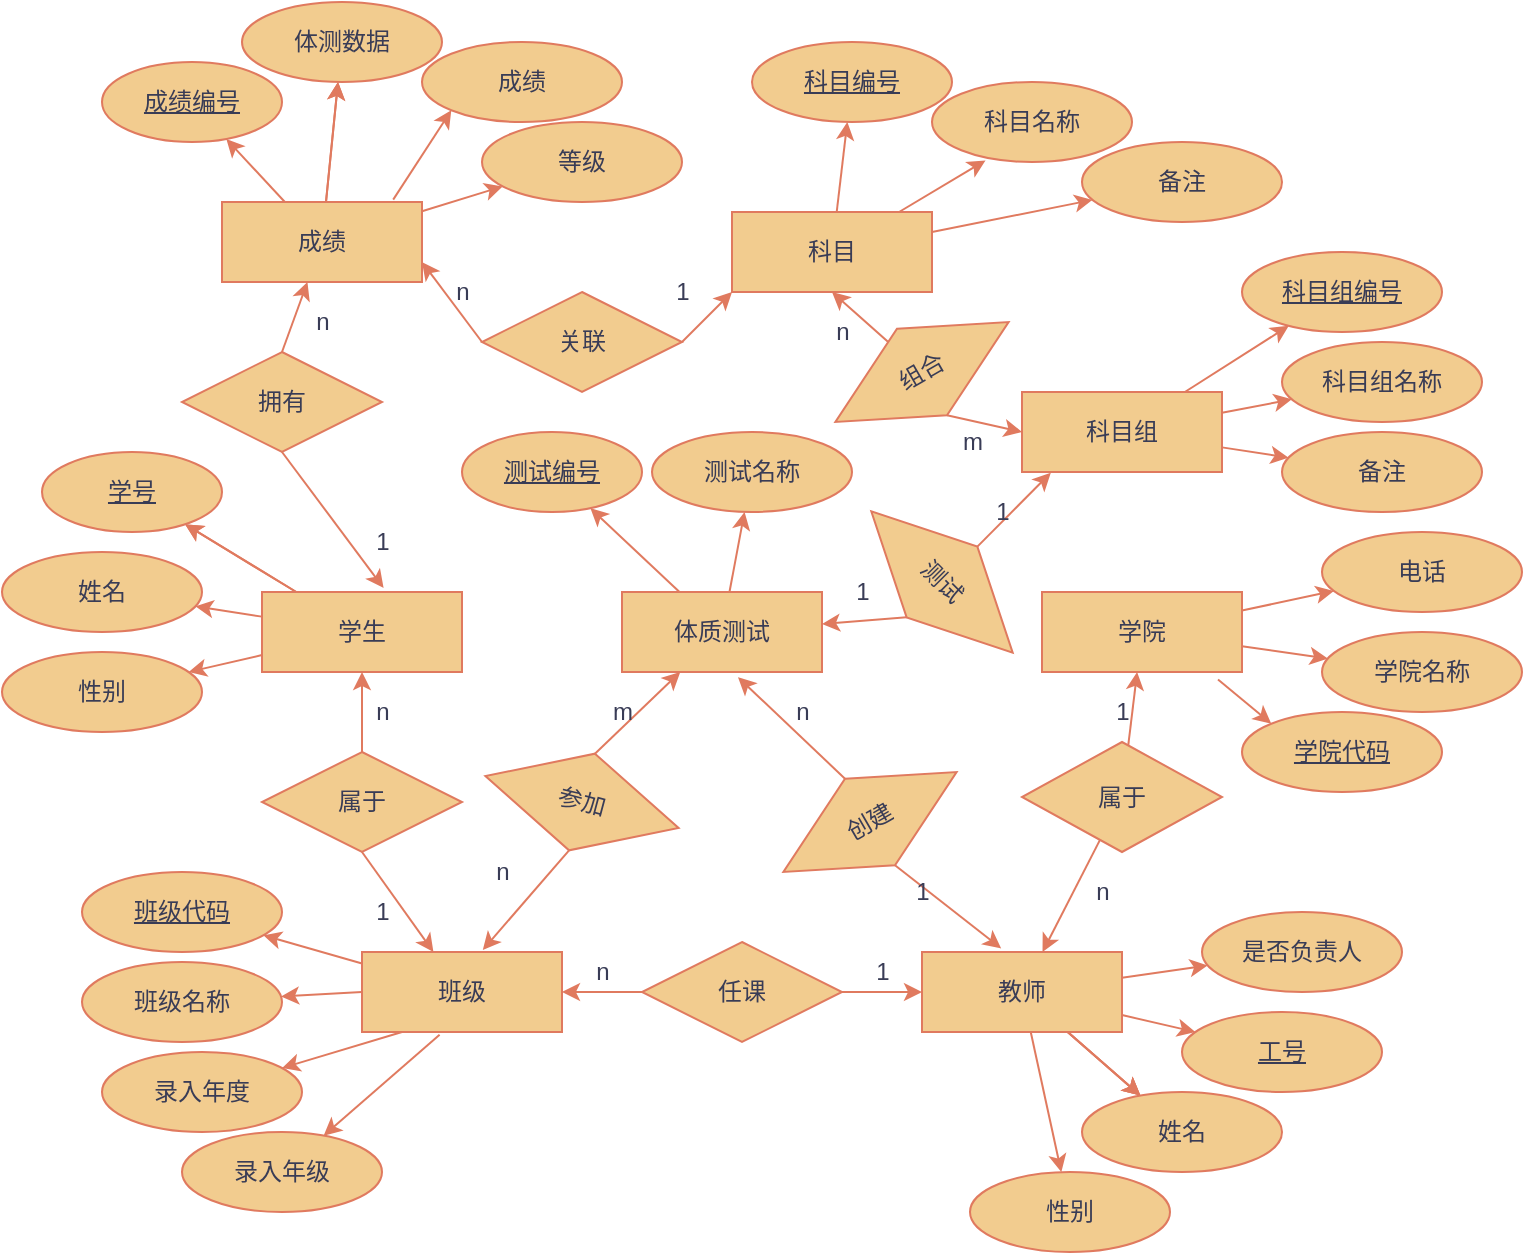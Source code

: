 <mxfile version="15.4.0" type="device"><diagram id="tkSXatRShhsylW9dsIgd" name="第 1 页"><mxGraphModel dx="1024" dy="1761" grid="1" gridSize="10" guides="1" tooltips="1" connect="1" arrows="1" fold="1" page="1" pageScale="1" pageWidth="827" pageHeight="1169" math="0" shadow="0"><root><mxCell id="0"/><mxCell id="1" parent="0"/><mxCell id="rq9ABZKe3ODY3p_44Lrd-82" value="" style="rounded=1;sketch=0;orthogonalLoop=1;jettySize=auto;html=1;fontColor=#393C56;strokeColor=#E07A5F;fillColor=#F2CC8F;" edge="1" parent="1" source="rq9ABZKe3ODY3p_44Lrd-80" target="rq9ABZKe3ODY3p_44Lrd-81"><mxGeometry relative="1" as="geometry"/></mxCell><mxCell id="rq9ABZKe3ODY3p_44Lrd-83" value="" style="edgeStyle=none;rounded=1;sketch=0;orthogonalLoop=1;jettySize=auto;html=1;fontColor=#393C56;strokeColor=#E07A5F;fillColor=#F2CC8F;" edge="1" parent="1" source="rq9ABZKe3ODY3p_44Lrd-80" target="rq9ABZKe3ODY3p_44Lrd-81"><mxGeometry relative="1" as="geometry"/></mxCell><mxCell id="rq9ABZKe3ODY3p_44Lrd-85" value="" style="edgeStyle=none;rounded=1;sketch=0;orthogonalLoop=1;jettySize=auto;html=1;fontColor=#393C56;strokeColor=#E07A5F;fillColor=#F2CC8F;" edge="1" parent="1" source="rq9ABZKe3ODY3p_44Lrd-80" target="rq9ABZKe3ODY3p_44Lrd-84"><mxGeometry relative="1" as="geometry"/></mxCell><mxCell id="rq9ABZKe3ODY3p_44Lrd-91" value="" style="edgeStyle=none;rounded=1;sketch=0;orthogonalLoop=1;jettySize=auto;html=1;fontColor=#393C56;strokeColor=#E07A5F;fillColor=#F2CC8F;" edge="1" parent="1" source="rq9ABZKe3ODY3p_44Lrd-80" target="rq9ABZKe3ODY3p_44Lrd-86"><mxGeometry relative="1" as="geometry"/></mxCell><mxCell id="rq9ABZKe3ODY3p_44Lrd-80" value="学生" style="whiteSpace=wrap;html=1;align=center;rounded=0;sketch=0;fontColor=#393C56;strokeColor=#E07A5F;fillColor=#F2CC8F;" vertex="1" parent="1"><mxGeometry x="160" y="150" width="100" height="40" as="geometry"/></mxCell><mxCell id="rq9ABZKe3ODY3p_44Lrd-81" value="学号" style="ellipse;whiteSpace=wrap;html=1;align=center;fontStyle=4;rounded=0;sketch=0;fontColor=#393C56;strokeColor=#E07A5F;fillColor=#F2CC8F;" vertex="1" parent="1"><mxGeometry x="50" y="80" width="90" height="40" as="geometry"/></mxCell><mxCell id="rq9ABZKe3ODY3p_44Lrd-84" value="姓名" style="ellipse;whiteSpace=wrap;html=1;align=center;rounded=0;sketch=0;fontColor=#393C56;strokeColor=#E07A5F;fillColor=#F2CC8F;" vertex="1" parent="1"><mxGeometry x="30" y="130" width="100" height="40" as="geometry"/></mxCell><mxCell id="rq9ABZKe3ODY3p_44Lrd-86" value="性别" style="ellipse;whiteSpace=wrap;html=1;align=center;rounded=0;sketch=0;fontColor=#393C56;strokeColor=#E07A5F;fillColor=#F2CC8F;" vertex="1" parent="1"><mxGeometry x="30" y="180" width="100" height="40" as="geometry"/></mxCell><mxCell id="rq9ABZKe3ODY3p_44Lrd-88" value="班级名称" style="ellipse;whiteSpace=wrap;html=1;align=center;rounded=0;sketch=0;fontColor=#393C56;strokeColor=#E07A5F;fillColor=#F2CC8F;" vertex="1" parent="1"><mxGeometry x="70" y="335" width="100" height="40" as="geometry"/></mxCell><mxCell id="rq9ABZKe3ODY3p_44Lrd-89" value="姓名" style="ellipse;whiteSpace=wrap;html=1;align=center;rounded=0;sketch=0;fontColor=#393C56;strokeColor=#E07A5F;fillColor=#F2CC8F;" vertex="1" parent="1"><mxGeometry x="570" y="400" width="100" height="40" as="geometry"/></mxCell><mxCell id="rq9ABZKe3ODY3p_44Lrd-90" value="&lt;u&gt;班级代码&lt;/u&gt;" style="ellipse;whiteSpace=wrap;html=1;align=center;rounded=0;sketch=0;fontColor=#393C56;strokeColor=#E07A5F;fillColor=#F2CC8F;" vertex="1" parent="1"><mxGeometry x="70" y="290" width="100" height="40" as="geometry"/></mxCell><mxCell id="rq9ABZKe3ODY3p_44Lrd-98" value="" style="edgeStyle=none;rounded=1;sketch=0;orthogonalLoop=1;jettySize=auto;html=1;fontColor=#393C56;endArrow=classic;endFill=1;strokeColor=#E07A5F;fillColor=#F2CC8F;" edge="1" parent="1" source="rq9ABZKe3ODY3p_44Lrd-92" target="rq9ABZKe3ODY3p_44Lrd-90"><mxGeometry relative="1" as="geometry"/></mxCell><mxCell id="rq9ABZKe3ODY3p_44Lrd-92" value="班级" style="whiteSpace=wrap;html=1;align=center;rounded=0;sketch=0;fontColor=#393C56;strokeColor=#E07A5F;fillColor=#F2CC8F;" vertex="1" parent="1"><mxGeometry x="210" y="330" width="100" height="40" as="geometry"/></mxCell><mxCell id="rq9ABZKe3ODY3p_44Lrd-94" value="" style="edgeStyle=none;rounded=1;sketch=0;orthogonalLoop=1;jettySize=auto;html=1;fontColor=#393C56;strokeColor=#E07A5F;fillColor=#F2CC8F;endArrow=classic;endFill=1;" edge="1" parent="1" source="rq9ABZKe3ODY3p_44Lrd-93" target="rq9ABZKe3ODY3p_44Lrd-80"><mxGeometry relative="1" as="geometry"/></mxCell><mxCell id="rq9ABZKe3ODY3p_44Lrd-95" value="" style="edgeStyle=none;rounded=1;sketch=0;orthogonalLoop=1;jettySize=auto;html=1;fontColor=#393C56;endArrow=classic;endFill=1;strokeColor=#E07A5F;fillColor=#F2CC8F;" edge="1" parent="1" target="rq9ABZKe3ODY3p_44Lrd-92"><mxGeometry relative="1" as="geometry"><mxPoint x="210" y="280" as="sourcePoint"/></mxGeometry></mxCell><mxCell id="rq9ABZKe3ODY3p_44Lrd-93" value="属于" style="shape=rhombus;perimeter=rhombusPerimeter;whiteSpace=wrap;html=1;align=center;rounded=0;sketch=0;fontColor=#393C56;strokeColor=#E07A5F;fillColor=#F2CC8F;" vertex="1" parent="1"><mxGeometry x="160" y="230" width="100" height="50" as="geometry"/></mxCell><mxCell id="rq9ABZKe3ODY3p_44Lrd-96" value="1" style="text;html=1;align=center;verticalAlign=middle;resizable=0;points=[];autosize=1;strokeColor=none;fillColor=none;fontColor=#393C56;" vertex="1" parent="1"><mxGeometry x="210" y="300" width="20" height="20" as="geometry"/></mxCell><mxCell id="rq9ABZKe3ODY3p_44Lrd-97" value="n" style="text;html=1;align=center;verticalAlign=middle;resizable=0;points=[];autosize=1;strokeColor=none;fillColor=none;fontColor=#393C56;" vertex="1" parent="1"><mxGeometry x="210" y="200" width="20" height="20" as="geometry"/></mxCell><mxCell id="rq9ABZKe3ODY3p_44Lrd-99" value="" style="edgeStyle=none;rounded=1;sketch=0;orthogonalLoop=1;jettySize=auto;html=1;fontColor=#393C56;endArrow=classic;endFill=1;strokeColor=#E07A5F;fillColor=#F2CC8F;exitX=0;exitY=0.5;exitDx=0;exitDy=0;" edge="1" parent="1" source="rq9ABZKe3ODY3p_44Lrd-92" target="rq9ABZKe3ODY3p_44Lrd-88"><mxGeometry relative="1" as="geometry"><mxPoint x="220" y="360" as="sourcePoint"/><mxPoint x="190" y="360" as="targetPoint"/></mxGeometry></mxCell><mxCell id="rq9ABZKe3ODY3p_44Lrd-100" value="录入年度" style="ellipse;whiteSpace=wrap;html=1;align=center;rounded=0;sketch=0;fontColor=#393C56;strokeColor=#E07A5F;fillColor=#F2CC8F;" vertex="1" parent="1"><mxGeometry x="80" y="380" width="100" height="40" as="geometry"/></mxCell><mxCell id="rq9ABZKe3ODY3p_44Lrd-101" value="" style="edgeStyle=none;rounded=1;sketch=0;orthogonalLoop=1;jettySize=auto;html=1;fontColor=#393C56;endArrow=classic;endFill=1;strokeColor=#E07A5F;fillColor=#F2CC8F;" edge="1" parent="1" target="rq9ABZKe3ODY3p_44Lrd-100"><mxGeometry relative="1" as="geometry"><mxPoint x="230" y="370" as="sourcePoint"/><mxPoint x="185.355" y="395.858" as="targetPoint"/></mxGeometry></mxCell><mxCell id="rq9ABZKe3ODY3p_44Lrd-102" value="" style="edgeStyle=none;rounded=1;sketch=0;orthogonalLoop=1;jettySize=auto;html=1;fontColor=#393C56;endArrow=classic;endFill=1;strokeColor=#E07A5F;fillColor=#F2CC8F;exitX=0.388;exitY=1.035;exitDx=0;exitDy=0;exitPerimeter=0;" edge="1" parent="1" source="rq9ABZKe3ODY3p_44Lrd-92" target="rq9ABZKe3ODY3p_44Lrd-103"><mxGeometry relative="1" as="geometry"><mxPoint x="230" y="390" as="sourcePoint"/><mxPoint x="195.355" y="405.858" as="targetPoint"/></mxGeometry></mxCell><mxCell id="rq9ABZKe3ODY3p_44Lrd-103" value="录入年级" style="ellipse;whiteSpace=wrap;html=1;align=center;rounded=0;sketch=0;fontColor=#393C56;strokeColor=#E07A5F;fillColor=#F2CC8F;" vertex="1" parent="1"><mxGeometry x="120" y="420" width="100" height="40" as="geometry"/></mxCell><mxCell id="rq9ABZKe3ODY3p_44Lrd-111" value="" style="edgeStyle=none;rounded=1;sketch=0;orthogonalLoop=1;jettySize=auto;html=1;fontColor=#393C56;endArrow=classic;endFill=1;strokeColor=#E07A5F;fillColor=#F2CC8F;" edge="1" parent="1" source="rq9ABZKe3ODY3p_44Lrd-104" target="rq9ABZKe3ODY3p_44Lrd-89"><mxGeometry relative="1" as="geometry"/></mxCell><mxCell id="rq9ABZKe3ODY3p_44Lrd-113" value="" style="edgeStyle=none;rounded=1;sketch=0;orthogonalLoop=1;jettySize=auto;html=1;fontColor=#393C56;endArrow=classic;endFill=1;strokeColor=#E07A5F;fillColor=#F2CC8F;" edge="1" parent="1" source="rq9ABZKe3ODY3p_44Lrd-104" target="rq9ABZKe3ODY3p_44Lrd-112"><mxGeometry relative="1" as="geometry"/></mxCell><mxCell id="rq9ABZKe3ODY3p_44Lrd-114" value="" style="edgeStyle=none;rounded=1;sketch=0;orthogonalLoop=1;jettySize=auto;html=1;fontColor=#393C56;endArrow=classic;endFill=1;strokeColor=#E07A5F;fillColor=#F2CC8F;" edge="1" parent="1" source="rq9ABZKe3ODY3p_44Lrd-104" target="rq9ABZKe3ODY3p_44Lrd-89"><mxGeometry relative="1" as="geometry"/></mxCell><mxCell id="rq9ABZKe3ODY3p_44Lrd-115" value="" style="edgeStyle=none;rounded=1;sketch=0;orthogonalLoop=1;jettySize=auto;html=1;fontColor=#393C56;endArrow=classic;endFill=1;strokeColor=#E07A5F;fillColor=#F2CC8F;" edge="1" parent="1" source="rq9ABZKe3ODY3p_44Lrd-104" target="rq9ABZKe3ODY3p_44Lrd-89"><mxGeometry relative="1" as="geometry"/></mxCell><mxCell id="rq9ABZKe3ODY3p_44Lrd-119" value="" style="edgeStyle=none;rounded=1;sketch=0;orthogonalLoop=1;jettySize=auto;html=1;fontColor=#393C56;endArrow=classic;endFill=1;strokeColor=#E07A5F;fillColor=#F2CC8F;" edge="1" parent="1" source="rq9ABZKe3ODY3p_44Lrd-104" target="rq9ABZKe3ODY3p_44Lrd-118"><mxGeometry relative="1" as="geometry"/></mxCell><mxCell id="rq9ABZKe3ODY3p_44Lrd-203" value="" style="edgeStyle=none;rounded=1;sketch=0;orthogonalLoop=1;jettySize=auto;html=1;fontColor=#393C56;endArrow=classic;endFill=1;strokeColor=#E07A5F;fillColor=#F2CC8F;" edge="1" parent="1" source="rq9ABZKe3ODY3p_44Lrd-104" target="rq9ABZKe3ODY3p_44Lrd-202"><mxGeometry relative="1" as="geometry"/></mxCell><mxCell id="rq9ABZKe3ODY3p_44Lrd-104" value="教师" style="whiteSpace=wrap;html=1;align=center;rounded=0;sketch=0;fontColor=#393C56;strokeColor=#E07A5F;fillColor=#F2CC8F;" vertex="1" parent="1"><mxGeometry x="490" y="330" width="100" height="40" as="geometry"/></mxCell><mxCell id="rq9ABZKe3ODY3p_44Lrd-107" value="" style="edgeStyle=none;rounded=1;sketch=0;orthogonalLoop=1;jettySize=auto;html=1;fontColor=#393C56;endArrow=classic;endFill=1;strokeColor=#E07A5F;fillColor=#F2CC8F;entryX=1;entryY=0.5;entryDx=0;entryDy=0;" edge="1" parent="1" source="rq9ABZKe3ODY3p_44Lrd-105" target="rq9ABZKe3ODY3p_44Lrd-92"><mxGeometry relative="1" as="geometry"/></mxCell><mxCell id="rq9ABZKe3ODY3p_44Lrd-108" value="" style="edgeStyle=none;rounded=1;sketch=0;orthogonalLoop=1;jettySize=auto;html=1;fontColor=#393C56;endArrow=classic;endFill=1;strokeColor=#E07A5F;fillColor=#F2CC8F;" edge="1" parent="1" source="rq9ABZKe3ODY3p_44Lrd-105" target="rq9ABZKe3ODY3p_44Lrd-104"><mxGeometry relative="1" as="geometry"/></mxCell><mxCell id="rq9ABZKe3ODY3p_44Lrd-105" value="任课" style="shape=rhombus;perimeter=rhombusPerimeter;whiteSpace=wrap;html=1;align=center;rounded=0;sketch=0;fontColor=#393C56;strokeColor=#E07A5F;fillColor=#F2CC8F;" vertex="1" parent="1"><mxGeometry x="350" y="325" width="100" height="50" as="geometry"/></mxCell><mxCell id="rq9ABZKe3ODY3p_44Lrd-109" value="1" style="text;html=1;align=center;verticalAlign=middle;resizable=0;points=[];autosize=1;strokeColor=none;fillColor=none;fontColor=#393C56;" vertex="1" parent="1"><mxGeometry x="460" y="330" width="20" height="20" as="geometry"/></mxCell><mxCell id="rq9ABZKe3ODY3p_44Lrd-110" value="n" style="text;html=1;align=center;verticalAlign=middle;resizable=0;points=[];autosize=1;strokeColor=none;fillColor=none;fontColor=#393C56;" vertex="1" parent="1"><mxGeometry x="320" y="330" width="20" height="20" as="geometry"/></mxCell><mxCell id="rq9ABZKe3ODY3p_44Lrd-112" value="&lt;u&gt;工号&lt;/u&gt;" style="ellipse;whiteSpace=wrap;html=1;align=center;rounded=0;sketch=0;fontColor=#393C56;strokeColor=#E07A5F;fillColor=#F2CC8F;" vertex="1" parent="1"><mxGeometry x="620" y="360" width="100" height="40" as="geometry"/></mxCell><mxCell id="rq9ABZKe3ODY3p_44Lrd-123" value="" style="edgeStyle=none;rounded=1;sketch=0;orthogonalLoop=1;jettySize=auto;html=1;fontColor=#393C56;endArrow=classic;endFill=1;strokeColor=#E07A5F;fillColor=#F2CC8F;" edge="1" parent="1" source="rq9ABZKe3ODY3p_44Lrd-116" target="rq9ABZKe3ODY3p_44Lrd-122"><mxGeometry relative="1" as="geometry"/></mxCell><mxCell id="rq9ABZKe3ODY3p_44Lrd-126" value="" style="edgeStyle=none;rounded=1;sketch=0;orthogonalLoop=1;jettySize=auto;html=1;fontColor=#393C56;endArrow=classic;endFill=1;strokeColor=#E07A5F;fillColor=#F2CC8F;" edge="1" parent="1" source="rq9ABZKe3ODY3p_44Lrd-116" target="rq9ABZKe3ODY3p_44Lrd-125"><mxGeometry relative="1" as="geometry"/></mxCell><mxCell id="rq9ABZKe3ODY3p_44Lrd-116" value="学院" style="whiteSpace=wrap;html=1;align=center;rounded=0;sketch=0;fontColor=#393C56;strokeColor=#E07A5F;fillColor=#F2CC8F;" vertex="1" parent="1"><mxGeometry x="550" y="150" width="100" height="40" as="geometry"/></mxCell><mxCell id="rq9ABZKe3ODY3p_44Lrd-117" value="&lt;u&gt;学院代码&lt;/u&gt;" style="ellipse;whiteSpace=wrap;html=1;align=center;rounded=0;sketch=0;fontColor=#393C56;strokeColor=#E07A5F;fillColor=#F2CC8F;" vertex="1" parent="1"><mxGeometry x="650" y="210" width="100" height="40" as="geometry"/></mxCell><mxCell id="rq9ABZKe3ODY3p_44Lrd-118" value="性别" style="ellipse;whiteSpace=wrap;html=1;align=center;rounded=0;sketch=0;fontColor=#393C56;strokeColor=#E07A5F;fillColor=#F2CC8F;" vertex="1" parent="1"><mxGeometry x="514" y="440" width="100" height="40" as="geometry"/></mxCell><mxCell id="rq9ABZKe3ODY3p_44Lrd-122" value="学院名称" style="ellipse;whiteSpace=wrap;html=1;align=center;rounded=0;sketch=0;fontColor=#393C56;strokeColor=#E07A5F;fillColor=#F2CC8F;" vertex="1" parent="1"><mxGeometry x="690" y="170" width="100" height="40" as="geometry"/></mxCell><mxCell id="rq9ABZKe3ODY3p_44Lrd-124" value="" style="edgeStyle=none;rounded=1;sketch=0;orthogonalLoop=1;jettySize=auto;html=1;fontColor=#393C56;endArrow=classic;endFill=1;strokeColor=#E07A5F;fillColor=#F2CC8F;entryX=0;entryY=0;entryDx=0;entryDy=0;exitX=0.88;exitY=1.095;exitDx=0;exitDy=0;exitPerimeter=0;" edge="1" parent="1" source="rq9ABZKe3ODY3p_44Lrd-116" target="rq9ABZKe3ODY3p_44Lrd-117"><mxGeometry relative="1" as="geometry"><mxPoint x="660" y="187.143" as="sourcePoint"/><mxPoint x="702.913" y="193.273" as="targetPoint"/></mxGeometry></mxCell><mxCell id="rq9ABZKe3ODY3p_44Lrd-125" value="电话" style="ellipse;whiteSpace=wrap;html=1;align=center;rounded=0;sketch=0;fontColor=#393C56;strokeColor=#E07A5F;fillColor=#F2CC8F;" vertex="1" parent="1"><mxGeometry x="690" y="120" width="100" height="40" as="geometry"/></mxCell><mxCell id="rq9ABZKe3ODY3p_44Lrd-130" value="" style="edgeStyle=none;rounded=1;sketch=0;orthogonalLoop=1;jettySize=auto;html=1;fontColor=#393C56;endArrow=classic;endFill=1;strokeColor=#E07A5F;fillColor=#F2CC8F;" edge="1" parent="1" source="rq9ABZKe3ODY3p_44Lrd-127" target="rq9ABZKe3ODY3p_44Lrd-104"><mxGeometry relative="1" as="geometry"/></mxCell><mxCell id="rq9ABZKe3ODY3p_44Lrd-131" value="" style="edgeStyle=none;rounded=1;sketch=0;orthogonalLoop=1;jettySize=auto;html=1;fontColor=#393C56;endArrow=classic;endFill=1;strokeColor=#E07A5F;fillColor=#F2CC8F;" edge="1" parent="1" source="rq9ABZKe3ODY3p_44Lrd-127" target="rq9ABZKe3ODY3p_44Lrd-116"><mxGeometry relative="1" as="geometry"/></mxCell><mxCell id="rq9ABZKe3ODY3p_44Lrd-127" value="属于" style="shape=rhombus;perimeter=rhombusPerimeter;whiteSpace=wrap;html=1;align=center;rounded=0;sketch=0;fontColor=#393C56;strokeColor=#E07A5F;fillColor=#F2CC8F;" vertex="1" parent="1"><mxGeometry x="540" y="225" width="100" height="55" as="geometry"/></mxCell><mxCell id="rq9ABZKe3ODY3p_44Lrd-132" value="n" style="text;html=1;align=center;verticalAlign=middle;resizable=0;points=[];autosize=1;strokeColor=none;fillColor=none;fontColor=#393C56;" vertex="1" parent="1"><mxGeometry x="570" y="290" width="20" height="20" as="geometry"/></mxCell><mxCell id="rq9ABZKe3ODY3p_44Lrd-133" value="1" style="text;html=1;align=center;verticalAlign=middle;resizable=0;points=[];autosize=1;strokeColor=none;fillColor=none;fontColor=#393C56;" vertex="1" parent="1"><mxGeometry x="580" y="200" width="20" height="20" as="geometry"/></mxCell><mxCell id="rq9ABZKe3ODY3p_44Lrd-141" value="" style="edgeStyle=none;rounded=1;sketch=0;orthogonalLoop=1;jettySize=auto;html=1;fontColor=#393C56;endArrow=classic;endFill=1;strokeColor=#E07A5F;fillColor=#F2CC8F;" edge="1" parent="1" source="rq9ABZKe3ODY3p_44Lrd-134" target="rq9ABZKe3ODY3p_44Lrd-140"><mxGeometry relative="1" as="geometry"/></mxCell><mxCell id="rq9ABZKe3ODY3p_44Lrd-145" value="" style="edgeStyle=none;rounded=1;sketch=0;orthogonalLoop=1;jettySize=auto;html=1;fontColor=#393C56;endArrow=classic;endFill=1;strokeColor=#E07A5F;fillColor=#F2CC8F;" edge="1" parent="1" source="rq9ABZKe3ODY3p_44Lrd-134" target="rq9ABZKe3ODY3p_44Lrd-146"><mxGeometry relative="1" as="geometry"><mxPoint x="400" y="50" as="targetPoint"/></mxGeometry></mxCell><mxCell id="rq9ABZKe3ODY3p_44Lrd-134" value="体质测试" style="whiteSpace=wrap;html=1;align=center;rounded=0;sketch=0;fontColor=#393C56;strokeColor=#E07A5F;fillColor=#F2CC8F;" vertex="1" parent="1"><mxGeometry x="340" y="150" width="100" height="40" as="geometry"/></mxCell><mxCell id="rq9ABZKe3ODY3p_44Lrd-136" value="" style="edgeStyle=none;rounded=1;sketch=0;orthogonalLoop=1;jettySize=auto;html=1;fontColor=#393C56;endArrow=classic;endFill=1;strokeColor=#E07A5F;fillColor=#F2CC8F;exitX=0.5;exitY=0;exitDx=0;exitDy=0;" edge="1" parent="1" source="rq9ABZKe3ODY3p_44Lrd-135" target="rq9ABZKe3ODY3p_44Lrd-134"><mxGeometry relative="1" as="geometry"><mxPoint x="320" y="190" as="sourcePoint"/></mxGeometry></mxCell><mxCell id="rq9ABZKe3ODY3p_44Lrd-135" value="参加" style="shape=rhombus;perimeter=rhombusPerimeter;whiteSpace=wrap;html=1;align=center;rounded=0;sketch=0;fontColor=#393C56;strokeColor=#E07A5F;fillColor=#F2CC8F;rotation=15;" vertex="1" parent="1"><mxGeometry x="270" y="230" width="100" height="50" as="geometry"/></mxCell><mxCell id="rq9ABZKe3ODY3p_44Lrd-137" value="" style="edgeStyle=none;rounded=1;sketch=0;orthogonalLoop=1;jettySize=auto;html=1;fontColor=#393C56;endArrow=classic;endFill=1;strokeColor=#E07A5F;fillColor=#F2CC8F;entryX=0.604;entryY=-0.025;entryDx=0;entryDy=0;entryPerimeter=0;exitX=0.5;exitY=1;exitDx=0;exitDy=0;" edge="1" parent="1" source="rq9ABZKe3ODY3p_44Lrd-135" target="rq9ABZKe3ODY3p_44Lrd-92"><mxGeometry relative="1" as="geometry"><mxPoint x="360" y="240" as="sourcePoint"/><mxPoint x="255.714" y="340" as="targetPoint"/></mxGeometry></mxCell><mxCell id="rq9ABZKe3ODY3p_44Lrd-138" value="n" style="text;html=1;align=center;verticalAlign=middle;resizable=0;points=[];autosize=1;strokeColor=none;fillColor=none;fontColor=#393C56;" vertex="1" parent="1"><mxGeometry x="270" y="280" width="20" height="20" as="geometry"/></mxCell><mxCell id="rq9ABZKe3ODY3p_44Lrd-139" value="m" style="text;html=1;align=center;verticalAlign=middle;resizable=0;points=[];autosize=1;strokeColor=none;fillColor=none;fontColor=#393C56;" vertex="1" parent="1"><mxGeometry x="325" y="200" width="30" height="20" as="geometry"/></mxCell><mxCell id="rq9ABZKe3ODY3p_44Lrd-140" value="测试编号" style="ellipse;whiteSpace=wrap;html=1;align=center;fontStyle=4;rounded=0;sketch=0;fontColor=#393C56;strokeColor=#E07A5F;fillColor=#F2CC8F;" vertex="1" parent="1"><mxGeometry x="260" y="70" width="90" height="40" as="geometry"/></mxCell><mxCell id="rq9ABZKe3ODY3p_44Lrd-146" value="测试名称" style="ellipse;whiteSpace=wrap;html=1;align=center;rounded=0;sketch=0;fontColor=#393C56;strokeColor=#E07A5F;fillColor=#F2CC8F;" vertex="1" parent="1"><mxGeometry x="355" y="70" width="100" height="40" as="geometry"/></mxCell><mxCell id="rq9ABZKe3ODY3p_44Lrd-147" value="创建" style="shape=rhombus;perimeter=rhombusPerimeter;whiteSpace=wrap;html=1;align=center;rounded=0;sketch=0;fontColor=#393C56;strokeColor=#E07A5F;fillColor=#F2CC8F;rotation=-30;" vertex="1" parent="1"><mxGeometry x="414" y="240" width="100" height="50" as="geometry"/></mxCell><mxCell id="rq9ABZKe3ODY3p_44Lrd-148" value="" style="edgeStyle=none;rounded=1;sketch=0;orthogonalLoop=1;jettySize=auto;html=1;fontColor=#393C56;endArrow=classic;endFill=1;strokeColor=#E07A5F;fillColor=#F2CC8F;exitX=0.5;exitY=0;exitDx=0;exitDy=0;entryX=0.58;entryY=1.065;entryDx=0;entryDy=0;entryPerimeter=0;" edge="1" parent="1" source="rq9ABZKe3ODY3p_44Lrd-147" target="rq9ABZKe3ODY3p_44Lrd-134"><mxGeometry relative="1" as="geometry"><mxPoint x="356.47" y="190.852" as="sourcePoint"/><mxPoint x="396.759" y="130" as="targetPoint"/></mxGeometry></mxCell><mxCell id="rq9ABZKe3ODY3p_44Lrd-149" value="" style="edgeStyle=none;rounded=1;sketch=0;orthogonalLoop=1;jettySize=auto;html=1;fontColor=#393C56;endArrow=classic;endFill=1;strokeColor=#E07A5F;fillColor=#F2CC8F;exitX=0.5;exitY=1;exitDx=0;exitDy=0;entryX=0.396;entryY=-0.045;entryDx=0;entryDy=0;entryPerimeter=0;" edge="1" parent="1" source="rq9ABZKe3ODY3p_44Lrd-147" target="rq9ABZKe3ODY3p_44Lrd-104"><mxGeometry relative="1" as="geometry"><mxPoint x="589" y="283.95" as="sourcePoint"/><mxPoint x="560.256" y="340" as="targetPoint"/></mxGeometry></mxCell><mxCell id="rq9ABZKe3ODY3p_44Lrd-150" value="n" style="text;html=1;align=center;verticalAlign=middle;resizable=0;points=[];autosize=1;strokeColor=none;fillColor=none;fontColor=#393C56;" vertex="1" parent="1"><mxGeometry x="420" y="200" width="20" height="20" as="geometry"/></mxCell><mxCell id="rq9ABZKe3ODY3p_44Lrd-151" value="1" style="text;html=1;align=center;verticalAlign=middle;resizable=0;points=[];autosize=1;strokeColor=none;fillColor=none;fontColor=#393C56;" vertex="1" parent="1"><mxGeometry x="480" y="290" width="20" height="20" as="geometry"/></mxCell><mxCell id="rq9ABZKe3ODY3p_44Lrd-154" value="" style="edgeStyle=none;rounded=1;sketch=0;orthogonalLoop=1;jettySize=auto;html=1;fontColor=#393C56;endArrow=classic;endFill=1;strokeColor=#E07A5F;fillColor=#F2CC8F;" edge="1" parent="1" source="rq9ABZKe3ODY3p_44Lrd-152" target="rq9ABZKe3ODY3p_44Lrd-153"><mxGeometry relative="1" as="geometry"/></mxCell><mxCell id="rq9ABZKe3ODY3p_44Lrd-156" value="" style="edgeStyle=none;rounded=1;sketch=0;orthogonalLoop=1;jettySize=auto;html=1;fontColor=#393C56;endArrow=classic;endFill=1;strokeColor=#E07A5F;fillColor=#F2CC8F;" edge="1" parent="1" source="rq9ABZKe3ODY3p_44Lrd-152" target="rq9ABZKe3ODY3p_44Lrd-155"><mxGeometry relative="1" as="geometry"/></mxCell><mxCell id="rq9ABZKe3ODY3p_44Lrd-158" value="" style="edgeStyle=none;rounded=1;sketch=0;orthogonalLoop=1;jettySize=auto;html=1;fontColor=#393C56;endArrow=classic;endFill=1;strokeColor=#E07A5F;fillColor=#F2CC8F;" edge="1" parent="1" source="rq9ABZKe3ODY3p_44Lrd-152" target="rq9ABZKe3ODY3p_44Lrd-155"><mxGeometry relative="1" as="geometry"/></mxCell><mxCell id="rq9ABZKe3ODY3p_44Lrd-161" value="" style="edgeStyle=none;rounded=1;sketch=0;orthogonalLoop=1;jettySize=auto;html=1;fontColor=#393C56;endArrow=classic;endFill=1;strokeColor=#E07A5F;fillColor=#F2CC8F;" edge="1" parent="1" source="rq9ABZKe3ODY3p_44Lrd-152" target="rq9ABZKe3ODY3p_44Lrd-160"><mxGeometry relative="1" as="geometry"/></mxCell><mxCell id="rq9ABZKe3ODY3p_44Lrd-152" value="成绩" style="whiteSpace=wrap;html=1;align=center;rounded=0;sketch=0;fontColor=#393C56;strokeColor=#E07A5F;fillColor=#F2CC8F;" vertex="1" parent="1"><mxGeometry x="140" y="-45" width="100" height="40" as="geometry"/></mxCell><mxCell id="rq9ABZKe3ODY3p_44Lrd-153" value="成绩编号" style="ellipse;whiteSpace=wrap;html=1;align=center;fontStyle=4;rounded=0;sketch=0;fontColor=#393C56;strokeColor=#E07A5F;fillColor=#F2CC8F;" vertex="1" parent="1"><mxGeometry x="80" y="-115" width="90" height="40" as="geometry"/></mxCell><mxCell id="rq9ABZKe3ODY3p_44Lrd-155" value="体测数据" style="ellipse;whiteSpace=wrap;html=1;align=center;rounded=0;sketch=0;fontColor=#393C56;strokeColor=#E07A5F;fillColor=#F2CC8F;" vertex="1" parent="1"><mxGeometry x="150" y="-145" width="100" height="40" as="geometry"/></mxCell><mxCell id="rq9ABZKe3ODY3p_44Lrd-157" value="成绩" style="ellipse;whiteSpace=wrap;html=1;align=center;rounded=0;sketch=0;fontColor=#393C56;strokeColor=#E07A5F;fillColor=#F2CC8F;" vertex="1" parent="1"><mxGeometry x="240" y="-125" width="100" height="40" as="geometry"/></mxCell><mxCell id="rq9ABZKe3ODY3p_44Lrd-159" value="" style="edgeStyle=none;rounded=1;sketch=0;orthogonalLoop=1;jettySize=auto;html=1;fontColor=#393C56;endArrow=classic;endFill=1;strokeColor=#E07A5F;fillColor=#F2CC8F;entryX=0;entryY=1;entryDx=0;entryDy=0;exitX=0.856;exitY=-0.03;exitDx=0;exitDy=0;exitPerimeter=0;" edge="1" parent="1" source="rq9ABZKe3ODY3p_44Lrd-152" target="rq9ABZKe3ODY3p_44Lrd-157"><mxGeometry relative="1" as="geometry"><mxPoint x="208.75" y="-35" as="sourcePoint"/><mxPoint x="226.381" y="-75.299" as="targetPoint"/></mxGeometry></mxCell><mxCell id="rq9ABZKe3ODY3p_44Lrd-160" value="等级" style="ellipse;whiteSpace=wrap;html=1;align=center;rounded=0;sketch=0;fontColor=#393C56;strokeColor=#E07A5F;fillColor=#F2CC8F;" vertex="1" parent="1"><mxGeometry x="270" y="-85" width="100" height="40" as="geometry"/></mxCell><mxCell id="rq9ABZKe3ODY3p_44Lrd-163" value="" style="edgeStyle=none;rounded=1;sketch=0;orthogonalLoop=1;jettySize=auto;html=1;fontColor=#393C56;endArrow=classic;endFill=1;strokeColor=#E07A5F;fillColor=#F2CC8F;exitX=0.5;exitY=0;exitDx=0;exitDy=0;" edge="1" parent="1" source="rq9ABZKe3ODY3p_44Lrd-162" target="rq9ABZKe3ODY3p_44Lrd-152"><mxGeometry relative="1" as="geometry"><mxPoint x="170" y="35" as="sourcePoint"/></mxGeometry></mxCell><mxCell id="rq9ABZKe3ODY3p_44Lrd-164" value="" style="edgeStyle=none;rounded=1;sketch=0;orthogonalLoop=1;jettySize=auto;html=1;fontColor=#393C56;endArrow=classic;endFill=1;strokeColor=#E07A5F;fillColor=#F2CC8F;exitX=0.5;exitY=1;exitDx=0;exitDy=0;entryX=0.608;entryY=-0.05;entryDx=0;entryDy=0;entryPerimeter=0;" edge="1" parent="1" source="rq9ABZKe3ODY3p_44Lrd-162" target="rq9ABZKe3ODY3p_44Lrd-80"><mxGeometry relative="1" as="geometry"><mxPoint x="230" y="140" as="targetPoint"/></mxGeometry></mxCell><mxCell id="rq9ABZKe3ODY3p_44Lrd-162" value="拥有" style="shape=rhombus;perimeter=rhombusPerimeter;whiteSpace=wrap;html=1;align=center;rounded=0;sketch=0;fontColor=#393C56;strokeColor=#E07A5F;fillColor=#F2CC8F;rotation=0;" vertex="1" parent="1"><mxGeometry x="120" y="30" width="100" height="50" as="geometry"/></mxCell><mxCell id="rq9ABZKe3ODY3p_44Lrd-165" value="1" style="text;html=1;align=center;verticalAlign=middle;resizable=0;points=[];autosize=1;strokeColor=none;fillColor=none;fontColor=#393C56;" vertex="1" parent="1"><mxGeometry x="210" y="115" width="20" height="20" as="geometry"/></mxCell><mxCell id="rq9ABZKe3ODY3p_44Lrd-166" value="n" style="text;html=1;align=center;verticalAlign=middle;resizable=0;points=[];autosize=1;strokeColor=none;fillColor=none;fontColor=#393C56;" vertex="1" parent="1"><mxGeometry x="180" y="5" width="20" height="20" as="geometry"/></mxCell><mxCell id="rq9ABZKe3ODY3p_44Lrd-169" value="" style="edgeStyle=none;rounded=1;sketch=0;orthogonalLoop=1;jettySize=auto;html=1;fontColor=#393C56;endArrow=classic;endFill=1;strokeColor=#E07A5F;fillColor=#F2CC8F;" edge="1" parent="1" source="rq9ABZKe3ODY3p_44Lrd-167" target="rq9ABZKe3ODY3p_44Lrd-168"><mxGeometry relative="1" as="geometry"/></mxCell><mxCell id="rq9ABZKe3ODY3p_44Lrd-172" value="" style="edgeStyle=none;rounded=1;sketch=0;orthogonalLoop=1;jettySize=auto;html=1;fontColor=#393C56;endArrow=classic;endFill=1;strokeColor=#E07A5F;fillColor=#F2CC8F;" edge="1" parent="1" source="rq9ABZKe3ODY3p_44Lrd-167" target="rq9ABZKe3ODY3p_44Lrd-171"><mxGeometry relative="1" as="geometry"/></mxCell><mxCell id="rq9ABZKe3ODY3p_44Lrd-167" value="科目" style="whiteSpace=wrap;html=1;align=center;rounded=0;sketch=0;fontColor=#393C56;strokeColor=#E07A5F;fillColor=#F2CC8F;" vertex="1" parent="1"><mxGeometry x="395" y="-40" width="100" height="40" as="geometry"/></mxCell><mxCell id="rq9ABZKe3ODY3p_44Lrd-168" value="&lt;u&gt;科目编号&lt;/u&gt;" style="ellipse;whiteSpace=wrap;html=1;align=center;rounded=0;sketch=0;fontColor=#393C56;strokeColor=#E07A5F;fillColor=#F2CC8F;" vertex="1" parent="1"><mxGeometry x="405" y="-125" width="100" height="40" as="geometry"/></mxCell><mxCell id="rq9ABZKe3ODY3p_44Lrd-170" value="科目名称" style="ellipse;whiteSpace=wrap;html=1;align=center;rounded=0;sketch=0;fontColor=#393C56;strokeColor=#E07A5F;fillColor=#F2CC8F;" vertex="1" parent="1"><mxGeometry x="495" y="-105" width="100" height="40" as="geometry"/></mxCell><mxCell id="rq9ABZKe3ODY3p_44Lrd-171" value="备注" style="ellipse;whiteSpace=wrap;html=1;align=center;rounded=0;sketch=0;fontColor=#393C56;strokeColor=#E07A5F;fillColor=#F2CC8F;" vertex="1" parent="1"><mxGeometry x="570" y="-75" width="100" height="40" as="geometry"/></mxCell><mxCell id="rq9ABZKe3ODY3p_44Lrd-174" style="edgeStyle=none;rounded=1;sketch=0;orthogonalLoop=1;jettySize=auto;html=1;fontColor=#393C56;endArrow=classic;endFill=1;strokeColor=#E07A5F;fillColor=#F2CC8F;entryX=0.268;entryY=0.98;entryDx=0;entryDy=0;entryPerimeter=0;" edge="1" parent="1" source="rq9ABZKe3ODY3p_44Lrd-167" target="rq9ABZKe3ODY3p_44Lrd-170"><mxGeometry relative="1" as="geometry"/></mxCell><mxCell id="rq9ABZKe3ODY3p_44Lrd-177" value="" style="edgeStyle=none;rounded=1;sketch=0;orthogonalLoop=1;jettySize=auto;html=1;fontColor=#393C56;endArrow=classic;endFill=1;strokeColor=#E07A5F;fillColor=#F2CC8F;exitX=0;exitY=0.5;exitDx=0;exitDy=0;entryX=1;entryY=0.75;entryDx=0;entryDy=0;" edge="1" parent="1" source="rq9ABZKe3ODY3p_44Lrd-175" target="rq9ABZKe3ODY3p_44Lrd-152"><mxGeometry relative="1" as="geometry"/></mxCell><mxCell id="rq9ABZKe3ODY3p_44Lrd-178" value="" style="edgeStyle=none;rounded=1;sketch=0;orthogonalLoop=1;jettySize=auto;html=1;fontColor=#393C56;endArrow=classic;endFill=1;strokeColor=#E07A5F;fillColor=#F2CC8F;exitX=1;exitY=0.5;exitDx=0;exitDy=0;entryX=0;entryY=1;entryDx=0;entryDy=0;" edge="1" parent="1" source="rq9ABZKe3ODY3p_44Lrd-175" target="rq9ABZKe3ODY3p_44Lrd-167"><mxGeometry relative="1" as="geometry"/></mxCell><mxCell id="rq9ABZKe3ODY3p_44Lrd-175" value="关联" style="shape=rhombus;perimeter=rhombusPerimeter;whiteSpace=wrap;html=1;align=center;rounded=0;sketch=0;fontColor=#393C56;strokeColor=#E07A5F;fillColor=#F2CC8F;rotation=0;" vertex="1" parent="1"><mxGeometry x="270" width="100" height="50" as="geometry"/></mxCell><mxCell id="rq9ABZKe3ODY3p_44Lrd-179" value="1" style="text;html=1;align=center;verticalAlign=middle;resizable=0;points=[];autosize=1;strokeColor=none;fillColor=none;fontColor=#393C56;" vertex="1" parent="1"><mxGeometry x="360" y="-10" width="20" height="20" as="geometry"/></mxCell><mxCell id="rq9ABZKe3ODY3p_44Lrd-180" value="n" style="text;html=1;align=center;verticalAlign=middle;resizable=0;points=[];autosize=1;strokeColor=none;fillColor=none;fontColor=#393C56;" vertex="1" parent="1"><mxGeometry x="250" y="-10" width="20" height="20" as="geometry"/></mxCell><mxCell id="rq9ABZKe3ODY3p_44Lrd-184" value="" style="edgeStyle=none;rounded=1;sketch=0;orthogonalLoop=1;jettySize=auto;html=1;fontColor=#393C56;endArrow=classic;endFill=1;strokeColor=#E07A5F;fillColor=#F2CC8F;" edge="1" parent="1" source="rq9ABZKe3ODY3p_44Lrd-181" target="rq9ABZKe3ODY3p_44Lrd-183"><mxGeometry relative="1" as="geometry"/></mxCell><mxCell id="rq9ABZKe3ODY3p_44Lrd-186" value="" style="edgeStyle=none;rounded=1;sketch=0;orthogonalLoop=1;jettySize=auto;html=1;fontColor=#393C56;endArrow=classic;endFill=1;strokeColor=#E07A5F;fillColor=#F2CC8F;" edge="1" parent="1" source="rq9ABZKe3ODY3p_44Lrd-181" target="rq9ABZKe3ODY3p_44Lrd-185"><mxGeometry relative="1" as="geometry"/></mxCell><mxCell id="rq9ABZKe3ODY3p_44Lrd-188" value="" style="edgeStyle=none;rounded=1;sketch=0;orthogonalLoop=1;jettySize=auto;html=1;fontColor=#393C56;endArrow=classic;endFill=1;strokeColor=#E07A5F;fillColor=#F2CC8F;" edge="1" parent="1" source="rq9ABZKe3ODY3p_44Lrd-181" target="rq9ABZKe3ODY3p_44Lrd-187"><mxGeometry relative="1" as="geometry"/></mxCell><mxCell id="rq9ABZKe3ODY3p_44Lrd-181" value="科目组" style="whiteSpace=wrap;html=1;align=center;rounded=0;sketch=0;fontColor=#393C56;strokeColor=#E07A5F;fillColor=#F2CC8F;" vertex="1" parent="1"><mxGeometry x="540" y="50" width="100" height="40" as="geometry"/></mxCell><mxCell id="rq9ABZKe3ODY3p_44Lrd-183" value="&lt;u&gt;科目组编号&lt;/u&gt;" style="ellipse;whiteSpace=wrap;html=1;align=center;rounded=0;sketch=0;fontColor=#393C56;strokeColor=#E07A5F;fillColor=#F2CC8F;" vertex="1" parent="1"><mxGeometry x="650" y="-20" width="100" height="40" as="geometry"/></mxCell><mxCell id="rq9ABZKe3ODY3p_44Lrd-185" value="科目组名称" style="ellipse;whiteSpace=wrap;html=1;align=center;rounded=0;sketch=0;fontColor=#393C56;strokeColor=#E07A5F;fillColor=#F2CC8F;" vertex="1" parent="1"><mxGeometry x="670" y="25" width="100" height="40" as="geometry"/></mxCell><mxCell id="rq9ABZKe3ODY3p_44Lrd-187" value="备注" style="ellipse;whiteSpace=wrap;html=1;align=center;rounded=0;sketch=0;fontColor=#393C56;strokeColor=#E07A5F;fillColor=#F2CC8F;" vertex="1" parent="1"><mxGeometry x="670" y="70" width="100" height="40" as="geometry"/></mxCell><mxCell id="rq9ABZKe3ODY3p_44Lrd-190" value="" style="edgeStyle=none;rounded=1;sketch=0;orthogonalLoop=1;jettySize=auto;html=1;fontColor=#393C56;endArrow=classic;endFill=1;strokeColor=#E07A5F;fillColor=#F2CC8F;entryX=0;entryY=0.5;entryDx=0;entryDy=0;exitX=0.5;exitY=1;exitDx=0;exitDy=0;entryPerimeter=0;" edge="1" parent="1" source="rq9ABZKe3ODY3p_44Lrd-189" target="rq9ABZKe3ODY3p_44Lrd-181"><mxGeometry relative="1" as="geometry"/></mxCell><mxCell id="rq9ABZKe3ODY3p_44Lrd-191" value="" style="edgeStyle=none;rounded=1;sketch=0;orthogonalLoop=1;jettySize=auto;html=1;fontColor=#393C56;endArrow=classic;endFill=1;strokeColor=#E07A5F;fillColor=#F2CC8F;entryX=0.5;entryY=1;entryDx=0;entryDy=0;" edge="1" parent="1" source="rq9ABZKe3ODY3p_44Lrd-189" target="rq9ABZKe3ODY3p_44Lrd-167"><mxGeometry relative="1" as="geometry"/></mxCell><mxCell id="rq9ABZKe3ODY3p_44Lrd-189" value="组合" style="shape=rhombus;perimeter=rhombusPerimeter;whiteSpace=wrap;html=1;align=center;rounded=0;sketch=0;fontColor=#393C56;strokeColor=#E07A5F;fillColor=#F2CC8F;rotation=-30;" vertex="1" parent="1"><mxGeometry x="440" y="15" width="100" height="50" as="geometry"/></mxCell><mxCell id="rq9ABZKe3ODY3p_44Lrd-192" value="n" style="text;html=1;align=center;verticalAlign=middle;resizable=0;points=[];autosize=1;strokeColor=none;fillColor=none;fontColor=#393C56;" vertex="1" parent="1"><mxGeometry x="440" y="10" width="20" height="20" as="geometry"/></mxCell><mxCell id="rq9ABZKe3ODY3p_44Lrd-193" value="m" style="text;html=1;align=center;verticalAlign=middle;resizable=0;points=[];autosize=1;strokeColor=none;fillColor=none;fontColor=#393C56;" vertex="1" parent="1"><mxGeometry x="500" y="65" width="30" height="20" as="geometry"/></mxCell><mxCell id="rq9ABZKe3ODY3p_44Lrd-195" value="" style="edgeStyle=none;rounded=1;sketch=0;orthogonalLoop=1;jettySize=auto;html=1;fontColor=#393C56;endArrow=classic;endFill=1;strokeColor=#E07A5F;fillColor=#F2CC8F;entryX=0.144;entryY=1.01;entryDx=0;entryDy=0;entryPerimeter=0;exitX=0.5;exitY=0;exitDx=0;exitDy=0;" edge="1" parent="1" source="rq9ABZKe3ODY3p_44Lrd-194" target="rq9ABZKe3ODY3p_44Lrd-181"><mxGeometry relative="1" as="geometry"/></mxCell><mxCell id="rq9ABZKe3ODY3p_44Lrd-198" value="" style="edgeStyle=none;rounded=1;sketch=0;orthogonalLoop=1;jettySize=auto;html=1;fontColor=#393C56;endArrow=classic;endFill=1;strokeColor=#E07A5F;fillColor=#F2CC8F;exitX=0.5;exitY=1;exitDx=0;exitDy=0;" edge="1" parent="1" source="rq9ABZKe3ODY3p_44Lrd-194" target="rq9ABZKe3ODY3p_44Lrd-134"><mxGeometry relative="1" as="geometry"/></mxCell><mxCell id="rq9ABZKe3ODY3p_44Lrd-194" value="测试" style="shape=rhombus;perimeter=rhombusPerimeter;whiteSpace=wrap;html=1;align=center;rounded=0;sketch=0;fontColor=#393C56;strokeColor=#E07A5F;fillColor=#F2CC8F;rotation=45;" vertex="1" parent="1"><mxGeometry x="450" y="120" width="100" height="50" as="geometry"/></mxCell><mxCell id="rq9ABZKe3ODY3p_44Lrd-199" value="1" style="text;html=1;align=center;verticalAlign=middle;resizable=0;points=[];autosize=1;strokeColor=none;fillColor=none;fontColor=#393C56;" vertex="1" parent="1"><mxGeometry x="520" y="100" width="20" height="20" as="geometry"/></mxCell><mxCell id="rq9ABZKe3ODY3p_44Lrd-200" value="1" style="text;html=1;align=center;verticalAlign=middle;resizable=0;points=[];autosize=1;strokeColor=none;fillColor=none;fontColor=#393C56;" vertex="1" parent="1"><mxGeometry x="450" y="140" width="20" height="20" as="geometry"/></mxCell><mxCell id="rq9ABZKe3ODY3p_44Lrd-202" value="是否负责人" style="ellipse;whiteSpace=wrap;html=1;align=center;rounded=0;sketch=0;fontColor=#393C56;strokeColor=#E07A5F;fillColor=#F2CC8F;" vertex="1" parent="1"><mxGeometry x="630" y="310" width="100" height="40" as="geometry"/></mxCell></root></mxGraphModel></diagram></mxfile>